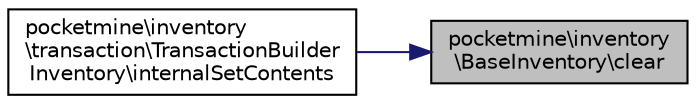 digraph "pocketmine\inventory\BaseInventory\clear"
{
 // INTERACTIVE_SVG=YES
 // LATEX_PDF_SIZE
  edge [fontname="Helvetica",fontsize="10",labelfontname="Helvetica",labelfontsize="10"];
  node [fontname="Helvetica",fontsize="10",shape=record];
  rankdir="RL";
  Node1 [label="pocketmine\\inventory\l\\BaseInventory\\clear",height=0.2,width=0.4,color="black", fillcolor="grey75", style="filled", fontcolor="black",tooltip=" "];
  Node1 -> Node2 [dir="back",color="midnightblue",fontsize="10",style="solid",fontname="Helvetica"];
  Node2 [label="pocketmine\\inventory\l\\transaction\\TransactionBuilder\lInventory\\internalSetContents",height=0.2,width=0.4,color="black", fillcolor="white", style="filled",URL="$db/d05/classpocketmine_1_1inventory_1_1transaction_1_1_transaction_builder_inventory.html#a9fa8edba13de24c63c8388c4d211887a",tooltip=" "];
}

